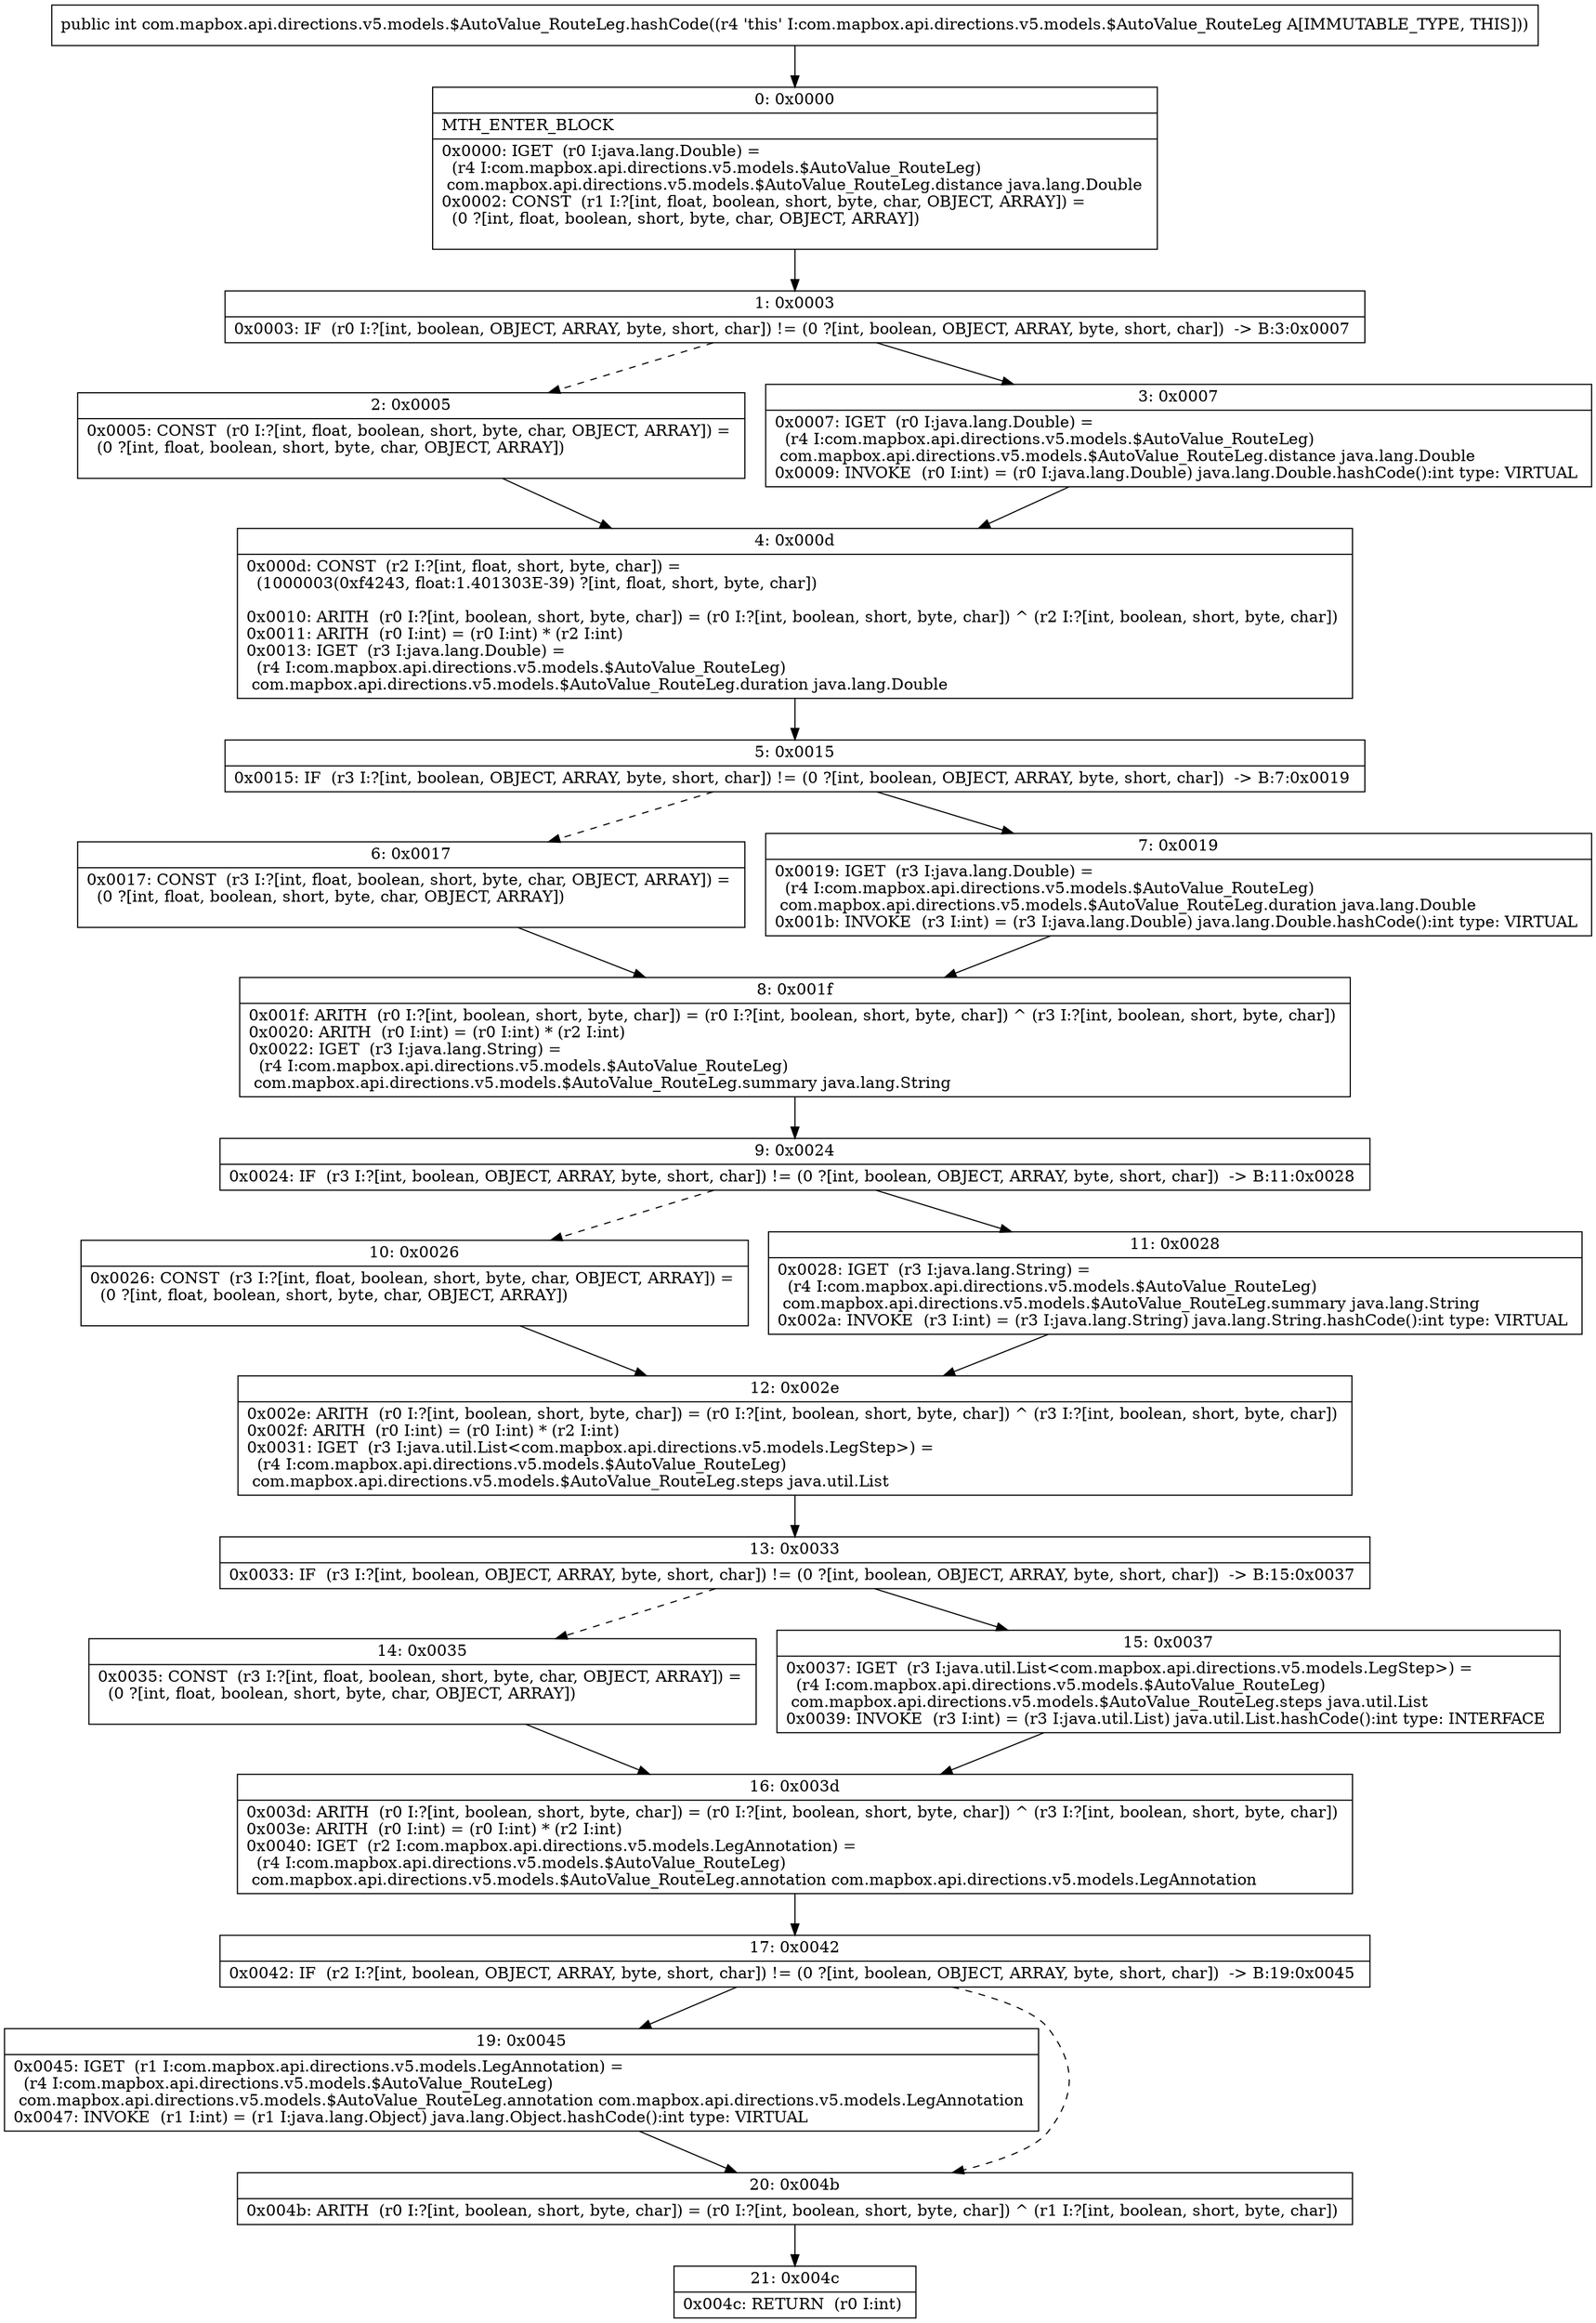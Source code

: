 digraph "CFG forcom.mapbox.api.directions.v5.models.$AutoValue_RouteLeg.hashCode()I" {
Node_0 [shape=record,label="{0\:\ 0x0000|MTH_ENTER_BLOCK\l|0x0000: IGET  (r0 I:java.lang.Double) = \l  (r4 I:com.mapbox.api.directions.v5.models.$AutoValue_RouteLeg)\l com.mapbox.api.directions.v5.models.$AutoValue_RouteLeg.distance java.lang.Double \l0x0002: CONST  (r1 I:?[int, float, boolean, short, byte, char, OBJECT, ARRAY]) = \l  (0 ?[int, float, boolean, short, byte, char, OBJECT, ARRAY])\l \l}"];
Node_1 [shape=record,label="{1\:\ 0x0003|0x0003: IF  (r0 I:?[int, boolean, OBJECT, ARRAY, byte, short, char]) != (0 ?[int, boolean, OBJECT, ARRAY, byte, short, char])  \-\> B:3:0x0007 \l}"];
Node_2 [shape=record,label="{2\:\ 0x0005|0x0005: CONST  (r0 I:?[int, float, boolean, short, byte, char, OBJECT, ARRAY]) = \l  (0 ?[int, float, boolean, short, byte, char, OBJECT, ARRAY])\l \l}"];
Node_3 [shape=record,label="{3\:\ 0x0007|0x0007: IGET  (r0 I:java.lang.Double) = \l  (r4 I:com.mapbox.api.directions.v5.models.$AutoValue_RouteLeg)\l com.mapbox.api.directions.v5.models.$AutoValue_RouteLeg.distance java.lang.Double \l0x0009: INVOKE  (r0 I:int) = (r0 I:java.lang.Double) java.lang.Double.hashCode():int type: VIRTUAL \l}"];
Node_4 [shape=record,label="{4\:\ 0x000d|0x000d: CONST  (r2 I:?[int, float, short, byte, char]) = \l  (1000003(0xf4243, float:1.401303E\-39) ?[int, float, short, byte, char])\l \l0x0010: ARITH  (r0 I:?[int, boolean, short, byte, char]) = (r0 I:?[int, boolean, short, byte, char]) ^ (r2 I:?[int, boolean, short, byte, char]) \l0x0011: ARITH  (r0 I:int) = (r0 I:int) * (r2 I:int) \l0x0013: IGET  (r3 I:java.lang.Double) = \l  (r4 I:com.mapbox.api.directions.v5.models.$AutoValue_RouteLeg)\l com.mapbox.api.directions.v5.models.$AutoValue_RouteLeg.duration java.lang.Double \l}"];
Node_5 [shape=record,label="{5\:\ 0x0015|0x0015: IF  (r3 I:?[int, boolean, OBJECT, ARRAY, byte, short, char]) != (0 ?[int, boolean, OBJECT, ARRAY, byte, short, char])  \-\> B:7:0x0019 \l}"];
Node_6 [shape=record,label="{6\:\ 0x0017|0x0017: CONST  (r3 I:?[int, float, boolean, short, byte, char, OBJECT, ARRAY]) = \l  (0 ?[int, float, boolean, short, byte, char, OBJECT, ARRAY])\l \l}"];
Node_7 [shape=record,label="{7\:\ 0x0019|0x0019: IGET  (r3 I:java.lang.Double) = \l  (r4 I:com.mapbox.api.directions.v5.models.$AutoValue_RouteLeg)\l com.mapbox.api.directions.v5.models.$AutoValue_RouteLeg.duration java.lang.Double \l0x001b: INVOKE  (r3 I:int) = (r3 I:java.lang.Double) java.lang.Double.hashCode():int type: VIRTUAL \l}"];
Node_8 [shape=record,label="{8\:\ 0x001f|0x001f: ARITH  (r0 I:?[int, boolean, short, byte, char]) = (r0 I:?[int, boolean, short, byte, char]) ^ (r3 I:?[int, boolean, short, byte, char]) \l0x0020: ARITH  (r0 I:int) = (r0 I:int) * (r2 I:int) \l0x0022: IGET  (r3 I:java.lang.String) = \l  (r4 I:com.mapbox.api.directions.v5.models.$AutoValue_RouteLeg)\l com.mapbox.api.directions.v5.models.$AutoValue_RouteLeg.summary java.lang.String \l}"];
Node_9 [shape=record,label="{9\:\ 0x0024|0x0024: IF  (r3 I:?[int, boolean, OBJECT, ARRAY, byte, short, char]) != (0 ?[int, boolean, OBJECT, ARRAY, byte, short, char])  \-\> B:11:0x0028 \l}"];
Node_10 [shape=record,label="{10\:\ 0x0026|0x0026: CONST  (r3 I:?[int, float, boolean, short, byte, char, OBJECT, ARRAY]) = \l  (0 ?[int, float, boolean, short, byte, char, OBJECT, ARRAY])\l \l}"];
Node_11 [shape=record,label="{11\:\ 0x0028|0x0028: IGET  (r3 I:java.lang.String) = \l  (r4 I:com.mapbox.api.directions.v5.models.$AutoValue_RouteLeg)\l com.mapbox.api.directions.v5.models.$AutoValue_RouteLeg.summary java.lang.String \l0x002a: INVOKE  (r3 I:int) = (r3 I:java.lang.String) java.lang.String.hashCode():int type: VIRTUAL \l}"];
Node_12 [shape=record,label="{12\:\ 0x002e|0x002e: ARITH  (r0 I:?[int, boolean, short, byte, char]) = (r0 I:?[int, boolean, short, byte, char]) ^ (r3 I:?[int, boolean, short, byte, char]) \l0x002f: ARITH  (r0 I:int) = (r0 I:int) * (r2 I:int) \l0x0031: IGET  (r3 I:java.util.List\<com.mapbox.api.directions.v5.models.LegStep\>) = \l  (r4 I:com.mapbox.api.directions.v5.models.$AutoValue_RouteLeg)\l com.mapbox.api.directions.v5.models.$AutoValue_RouteLeg.steps java.util.List \l}"];
Node_13 [shape=record,label="{13\:\ 0x0033|0x0033: IF  (r3 I:?[int, boolean, OBJECT, ARRAY, byte, short, char]) != (0 ?[int, boolean, OBJECT, ARRAY, byte, short, char])  \-\> B:15:0x0037 \l}"];
Node_14 [shape=record,label="{14\:\ 0x0035|0x0035: CONST  (r3 I:?[int, float, boolean, short, byte, char, OBJECT, ARRAY]) = \l  (0 ?[int, float, boolean, short, byte, char, OBJECT, ARRAY])\l \l}"];
Node_15 [shape=record,label="{15\:\ 0x0037|0x0037: IGET  (r3 I:java.util.List\<com.mapbox.api.directions.v5.models.LegStep\>) = \l  (r4 I:com.mapbox.api.directions.v5.models.$AutoValue_RouteLeg)\l com.mapbox.api.directions.v5.models.$AutoValue_RouteLeg.steps java.util.List \l0x0039: INVOKE  (r3 I:int) = (r3 I:java.util.List) java.util.List.hashCode():int type: INTERFACE \l}"];
Node_16 [shape=record,label="{16\:\ 0x003d|0x003d: ARITH  (r0 I:?[int, boolean, short, byte, char]) = (r0 I:?[int, boolean, short, byte, char]) ^ (r3 I:?[int, boolean, short, byte, char]) \l0x003e: ARITH  (r0 I:int) = (r0 I:int) * (r2 I:int) \l0x0040: IGET  (r2 I:com.mapbox.api.directions.v5.models.LegAnnotation) = \l  (r4 I:com.mapbox.api.directions.v5.models.$AutoValue_RouteLeg)\l com.mapbox.api.directions.v5.models.$AutoValue_RouteLeg.annotation com.mapbox.api.directions.v5.models.LegAnnotation \l}"];
Node_17 [shape=record,label="{17\:\ 0x0042|0x0042: IF  (r2 I:?[int, boolean, OBJECT, ARRAY, byte, short, char]) != (0 ?[int, boolean, OBJECT, ARRAY, byte, short, char])  \-\> B:19:0x0045 \l}"];
Node_19 [shape=record,label="{19\:\ 0x0045|0x0045: IGET  (r1 I:com.mapbox.api.directions.v5.models.LegAnnotation) = \l  (r4 I:com.mapbox.api.directions.v5.models.$AutoValue_RouteLeg)\l com.mapbox.api.directions.v5.models.$AutoValue_RouteLeg.annotation com.mapbox.api.directions.v5.models.LegAnnotation \l0x0047: INVOKE  (r1 I:int) = (r1 I:java.lang.Object) java.lang.Object.hashCode():int type: VIRTUAL \l}"];
Node_20 [shape=record,label="{20\:\ 0x004b|0x004b: ARITH  (r0 I:?[int, boolean, short, byte, char]) = (r0 I:?[int, boolean, short, byte, char]) ^ (r1 I:?[int, boolean, short, byte, char]) \l}"];
Node_21 [shape=record,label="{21\:\ 0x004c|0x004c: RETURN  (r0 I:int) \l}"];
MethodNode[shape=record,label="{public int com.mapbox.api.directions.v5.models.$AutoValue_RouteLeg.hashCode((r4 'this' I:com.mapbox.api.directions.v5.models.$AutoValue_RouteLeg A[IMMUTABLE_TYPE, THIS])) }"];
MethodNode -> Node_0;
Node_0 -> Node_1;
Node_1 -> Node_2[style=dashed];
Node_1 -> Node_3;
Node_2 -> Node_4;
Node_3 -> Node_4;
Node_4 -> Node_5;
Node_5 -> Node_6[style=dashed];
Node_5 -> Node_7;
Node_6 -> Node_8;
Node_7 -> Node_8;
Node_8 -> Node_9;
Node_9 -> Node_10[style=dashed];
Node_9 -> Node_11;
Node_10 -> Node_12;
Node_11 -> Node_12;
Node_12 -> Node_13;
Node_13 -> Node_14[style=dashed];
Node_13 -> Node_15;
Node_14 -> Node_16;
Node_15 -> Node_16;
Node_16 -> Node_17;
Node_17 -> Node_19;
Node_17 -> Node_20[style=dashed];
Node_19 -> Node_20;
Node_20 -> Node_21;
}

